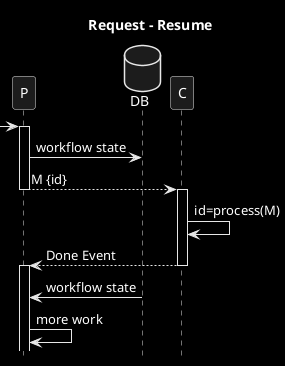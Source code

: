 @startuml
title Request - Resume
hide footbox
skinparam monochrome reverse
database DB order 9
participant C order 10

->P
activate P
P->DB: workflow state
P-->C: M {id}
deactivate P
activate C
C->C: id=process(M)
C-->P: Done Event
deactivate C
activate P
P<-DB: workflow state
P->P: more work
@enduml

